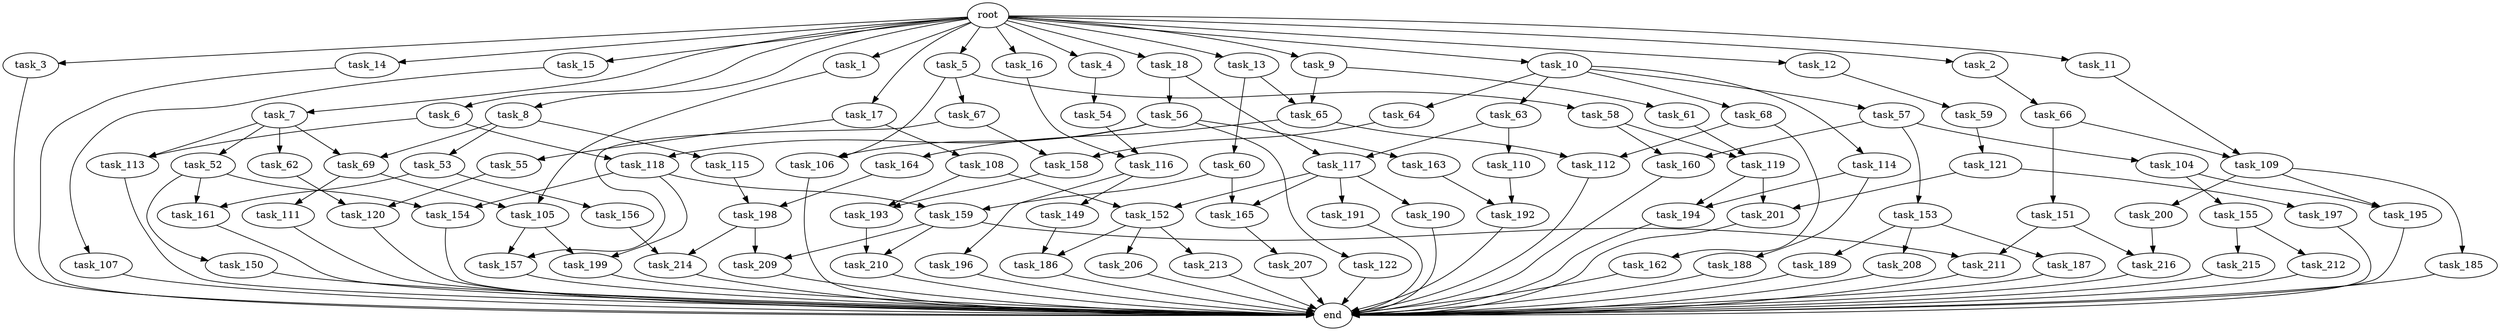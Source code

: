 digraph G {
  root [size="0.000000"];
  task_1 [size="1024.000000"];
  task_2 [size="1024.000000"];
  task_3 [size="1024.000000"];
  task_4 [size="1024.000000"];
  task_5 [size="1024.000000"];
  task_6 [size="1024.000000"];
  task_7 [size="1024.000000"];
  task_8 [size="1024.000000"];
  task_9 [size="1024.000000"];
  task_10 [size="1024.000000"];
  task_11 [size="1024.000000"];
  task_12 [size="1024.000000"];
  task_13 [size="1024.000000"];
  task_14 [size="1024.000000"];
  task_15 [size="1024.000000"];
  task_16 [size="1024.000000"];
  task_17 [size="1024.000000"];
  task_18 [size="1024.000000"];
  task_52 [size="77309411328.000000"];
  task_53 [size="549755813888.000000"];
  task_54 [size="695784701952.000000"];
  task_55 [size="695784701952.000000"];
  task_56 [size="34359738368.000000"];
  task_57 [size="214748364800.000000"];
  task_58 [size="214748364800.000000"];
  task_59 [size="695784701952.000000"];
  task_60 [size="214748364800.000000"];
  task_61 [size="309237645312.000000"];
  task_62 [size="77309411328.000000"];
  task_63 [size="214748364800.000000"];
  task_64 [size="214748364800.000000"];
  task_65 [size="523986010112.000000"];
  task_66 [size="34359738368.000000"];
  task_67 [size="214748364800.000000"];
  task_68 [size="214748364800.000000"];
  task_69 [size="627065225216.000000"];
  task_104 [size="420906795008.000000"];
  task_105 [size="523986010112.000000"];
  task_106 [size="249108103168.000000"];
  task_107 [size="549755813888.000000"];
  task_108 [size="695784701952.000000"];
  task_109 [size="1554778161152.000000"];
  task_110 [size="137438953472.000000"];
  task_111 [size="214748364800.000000"];
  task_112 [size="1168231104512.000000"];
  task_113 [size="386547056640.000000"];
  task_114 [size="214748364800.000000"];
  task_115 [size="549755813888.000000"];
  task_116 [size="730144440320.000000"];
  task_117 [size="171798691840.000000"];
  task_118 [size="343597383680.000000"];
  task_119 [size="386547056640.000000"];
  task_120 [size="1168231104512.000000"];
  task_121 [size="420906795008.000000"];
  task_122 [size="34359738368.000000"];
  task_149 [size="858993459200.000000"];
  task_150 [size="420906795008.000000"];
  task_151 [size="858993459200.000000"];
  task_152 [size="498216206336.000000"];
  task_153 [size="420906795008.000000"];
  task_154 [size="730144440320.000000"];
  task_155 [size="420906795008.000000"];
  task_156 [size="137438953472.000000"];
  task_157 [size="352187318272.000000"];
  task_158 [size="274877906944.000000"];
  task_159 [size="1168231104512.000000"];
  task_160 [size="498216206336.000000"];
  task_161 [size="558345748480.000000"];
  task_162 [size="309237645312.000000"];
  task_163 [size="34359738368.000000"];
  task_164 [size="858993459200.000000"];
  task_165 [size="936302870528.000000"];
  task_185 [size="77309411328.000000"];
  task_186 [size="214748364800.000000"];
  task_187 [size="137438953472.000000"];
  task_188 [size="858993459200.000000"];
  task_189 [size="137438953472.000000"];
  task_190 [size="77309411328.000000"];
  task_191 [size="77309411328.000000"];
  task_192 [size="111669149696.000000"];
  task_193 [size="635655159808.000000"];
  task_194 [size="1168231104512.000000"];
  task_195 [size="498216206336.000000"];
  task_196 [size="858993459200.000000"];
  task_197 [size="309237645312.000000"];
  task_198 [size="1073741824000.000000"];
  task_199 [size="523986010112.000000"];
  task_200 [size="77309411328.000000"];
  task_201 [size="618475290624.000000"];
  task_206 [size="77309411328.000000"];
  task_207 [size="77309411328.000000"];
  task_208 [size="137438953472.000000"];
  task_209 [size="1391569403904.000000"];
  task_210 [size="1391569403904.000000"];
  task_211 [size="1005022347264.000000"];
  task_212 [size="309237645312.000000"];
  task_213 [size="77309411328.000000"];
  task_214 [size="773094113280.000000"];
  task_215 [size="309237645312.000000"];
  task_216 [size="618475290624.000000"];
  end [size="0.000000"];

  root -> task_1 [size="1.000000"];
  root -> task_2 [size="1.000000"];
  root -> task_3 [size="1.000000"];
  root -> task_4 [size="1.000000"];
  root -> task_5 [size="1.000000"];
  root -> task_6 [size="1.000000"];
  root -> task_7 [size="1.000000"];
  root -> task_8 [size="1.000000"];
  root -> task_9 [size="1.000000"];
  root -> task_10 [size="1.000000"];
  root -> task_11 [size="1.000000"];
  root -> task_12 [size="1.000000"];
  root -> task_13 [size="1.000000"];
  root -> task_14 [size="1.000000"];
  root -> task_15 [size="1.000000"];
  root -> task_16 [size="1.000000"];
  root -> task_17 [size="1.000000"];
  root -> task_18 [size="1.000000"];
  task_1 -> task_105 [size="301989888.000000"];
  task_2 -> task_66 [size="33554432.000000"];
  task_3 -> end [size="1.000000"];
  task_4 -> task_54 [size="679477248.000000"];
  task_5 -> task_58 [size="209715200.000000"];
  task_5 -> task_67 [size="209715200.000000"];
  task_5 -> task_106 [size="209715200.000000"];
  task_6 -> task_113 [size="301989888.000000"];
  task_6 -> task_118 [size="301989888.000000"];
  task_7 -> task_52 [size="75497472.000000"];
  task_7 -> task_62 [size="75497472.000000"];
  task_7 -> task_69 [size="75497472.000000"];
  task_7 -> task_113 [size="75497472.000000"];
  task_8 -> task_53 [size="536870912.000000"];
  task_8 -> task_69 [size="536870912.000000"];
  task_8 -> task_115 [size="536870912.000000"];
  task_9 -> task_61 [size="301989888.000000"];
  task_9 -> task_65 [size="301989888.000000"];
  task_10 -> task_57 [size="209715200.000000"];
  task_10 -> task_63 [size="209715200.000000"];
  task_10 -> task_64 [size="209715200.000000"];
  task_10 -> task_68 [size="209715200.000000"];
  task_10 -> task_114 [size="209715200.000000"];
  task_11 -> task_109 [size="679477248.000000"];
  task_12 -> task_59 [size="679477248.000000"];
  task_13 -> task_60 [size="209715200.000000"];
  task_13 -> task_65 [size="209715200.000000"];
  task_14 -> end [size="1.000000"];
  task_15 -> task_107 [size="536870912.000000"];
  task_16 -> task_116 [size="411041792.000000"];
  task_17 -> task_55 [size="679477248.000000"];
  task_17 -> task_108 [size="679477248.000000"];
  task_18 -> task_56 [size="33554432.000000"];
  task_18 -> task_117 [size="33554432.000000"];
  task_52 -> task_150 [size="411041792.000000"];
  task_52 -> task_154 [size="411041792.000000"];
  task_52 -> task_161 [size="411041792.000000"];
  task_53 -> task_156 [size="134217728.000000"];
  task_53 -> task_161 [size="134217728.000000"];
  task_54 -> task_116 [size="301989888.000000"];
  task_55 -> task_120 [size="301989888.000000"];
  task_56 -> task_106 [size="33554432.000000"];
  task_56 -> task_118 [size="33554432.000000"];
  task_56 -> task_122 [size="33554432.000000"];
  task_56 -> task_163 [size="33554432.000000"];
  task_57 -> task_104 [size="411041792.000000"];
  task_57 -> task_153 [size="411041792.000000"];
  task_57 -> task_160 [size="411041792.000000"];
  task_58 -> task_119 [size="75497472.000000"];
  task_58 -> task_160 [size="75497472.000000"];
  task_59 -> task_121 [size="411041792.000000"];
  task_60 -> task_159 [size="838860800.000000"];
  task_60 -> task_165 [size="838860800.000000"];
  task_61 -> task_119 [size="301989888.000000"];
  task_62 -> task_120 [size="838860800.000000"];
  task_63 -> task_110 [size="134217728.000000"];
  task_63 -> task_117 [size="134217728.000000"];
  task_64 -> task_158 [size="134217728.000000"];
  task_65 -> task_112 [size="838860800.000000"];
  task_65 -> task_164 [size="838860800.000000"];
  task_66 -> task_109 [size="838860800.000000"];
  task_66 -> task_151 [size="838860800.000000"];
  task_67 -> task_157 [size="134217728.000000"];
  task_67 -> task_158 [size="134217728.000000"];
  task_68 -> task_112 [size="301989888.000000"];
  task_68 -> task_162 [size="301989888.000000"];
  task_69 -> task_105 [size="209715200.000000"];
  task_69 -> task_111 [size="209715200.000000"];
  task_104 -> task_155 [size="411041792.000000"];
  task_104 -> task_195 [size="411041792.000000"];
  task_105 -> task_157 [size="209715200.000000"];
  task_105 -> task_199 [size="209715200.000000"];
  task_106 -> end [size="1.000000"];
  task_107 -> end [size="1.000000"];
  task_108 -> task_152 [size="411041792.000000"];
  task_108 -> task_193 [size="411041792.000000"];
  task_109 -> task_185 [size="75497472.000000"];
  task_109 -> task_195 [size="75497472.000000"];
  task_109 -> task_200 [size="75497472.000000"];
  task_110 -> task_192 [size="75497472.000000"];
  task_111 -> end [size="1.000000"];
  task_112 -> end [size="1.000000"];
  task_113 -> end [size="1.000000"];
  task_114 -> task_188 [size="838860800.000000"];
  task_114 -> task_194 [size="838860800.000000"];
  task_115 -> task_198 [size="209715200.000000"];
  task_116 -> task_149 [size="838860800.000000"];
  task_116 -> task_196 [size="838860800.000000"];
  task_117 -> task_152 [size="75497472.000000"];
  task_117 -> task_165 [size="75497472.000000"];
  task_117 -> task_190 [size="75497472.000000"];
  task_117 -> task_191 [size="75497472.000000"];
  task_118 -> task_154 [size="301989888.000000"];
  task_118 -> task_159 [size="301989888.000000"];
  task_118 -> task_199 [size="301989888.000000"];
  task_119 -> task_194 [size="301989888.000000"];
  task_119 -> task_201 [size="301989888.000000"];
  task_120 -> end [size="1.000000"];
  task_121 -> task_197 [size="301989888.000000"];
  task_121 -> task_201 [size="301989888.000000"];
  task_122 -> end [size="1.000000"];
  task_149 -> task_186 [size="134217728.000000"];
  task_150 -> end [size="1.000000"];
  task_151 -> task_211 [size="301989888.000000"];
  task_151 -> task_216 [size="301989888.000000"];
  task_152 -> task_186 [size="75497472.000000"];
  task_152 -> task_206 [size="75497472.000000"];
  task_152 -> task_213 [size="75497472.000000"];
  task_153 -> task_187 [size="134217728.000000"];
  task_153 -> task_189 [size="134217728.000000"];
  task_153 -> task_208 [size="134217728.000000"];
  task_154 -> end [size="1.000000"];
  task_155 -> task_212 [size="301989888.000000"];
  task_155 -> task_215 [size="301989888.000000"];
  task_156 -> task_214 [size="75497472.000000"];
  task_157 -> end [size="1.000000"];
  task_158 -> task_193 [size="209715200.000000"];
  task_159 -> task_209 [size="679477248.000000"];
  task_159 -> task_210 [size="679477248.000000"];
  task_159 -> task_211 [size="679477248.000000"];
  task_160 -> end [size="1.000000"];
  task_161 -> end [size="1.000000"];
  task_162 -> end [size="1.000000"];
  task_163 -> task_192 [size="33554432.000000"];
  task_164 -> task_198 [size="838860800.000000"];
  task_165 -> task_207 [size="75497472.000000"];
  task_185 -> end [size="1.000000"];
  task_186 -> end [size="1.000000"];
  task_187 -> end [size="1.000000"];
  task_188 -> end [size="1.000000"];
  task_189 -> end [size="1.000000"];
  task_190 -> end [size="1.000000"];
  task_191 -> end [size="1.000000"];
  task_192 -> end [size="1.000000"];
  task_193 -> task_210 [size="679477248.000000"];
  task_194 -> end [size="1.000000"];
  task_195 -> end [size="1.000000"];
  task_196 -> end [size="1.000000"];
  task_197 -> end [size="1.000000"];
  task_198 -> task_209 [size="679477248.000000"];
  task_198 -> task_214 [size="679477248.000000"];
  task_199 -> end [size="1.000000"];
  task_200 -> task_216 [size="301989888.000000"];
  task_201 -> end [size="1.000000"];
  task_206 -> end [size="1.000000"];
  task_207 -> end [size="1.000000"];
  task_208 -> end [size="1.000000"];
  task_209 -> end [size="1.000000"];
  task_210 -> end [size="1.000000"];
  task_211 -> end [size="1.000000"];
  task_212 -> end [size="1.000000"];
  task_213 -> end [size="1.000000"];
  task_214 -> end [size="1.000000"];
  task_215 -> end [size="1.000000"];
  task_216 -> end [size="1.000000"];
}
